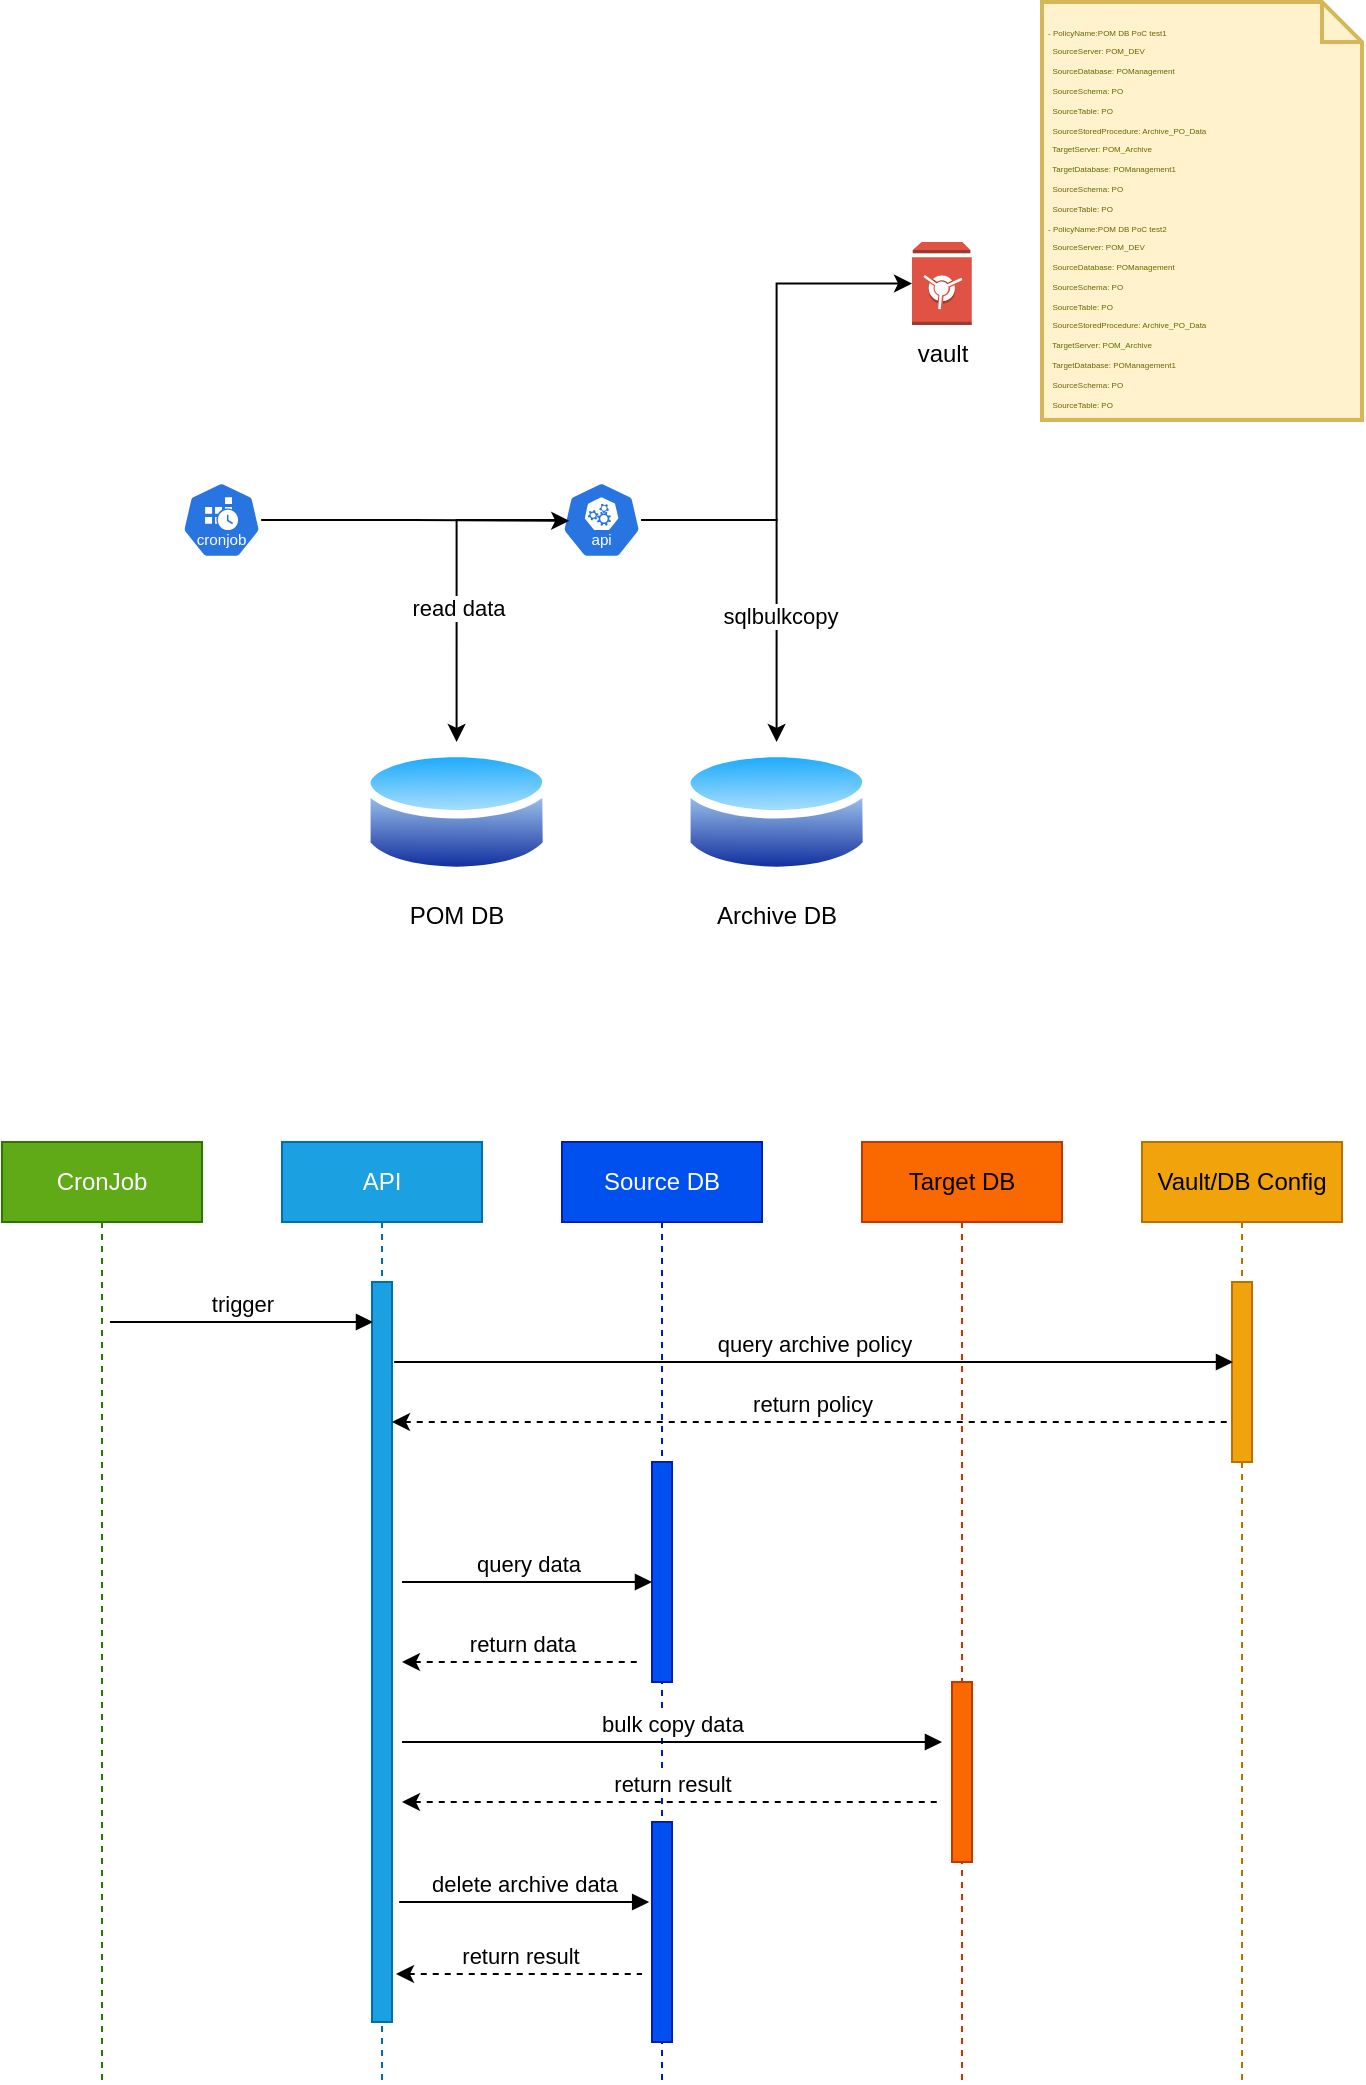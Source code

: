 <mxfile version="26.0.16">
  <diagram name="Page-1" id="eNsGda5qm_5_mq_R6bHS">
    <mxGraphModel dx="988" dy="1692" grid="1" gridSize="10" guides="1" tooltips="1" connect="1" arrows="1" fold="1" page="1" pageScale="1" pageWidth="827" pageHeight="1169" math="0" shadow="0">
      <root>
        <mxCell id="0" />
        <mxCell id="1" parent="0" />
        <mxCell id="yhK1gvrLa2TBpqXnLQNI-1" value="" style="aspect=fixed;sketch=0;html=1;dashed=0;whitespace=wrap;verticalLabelPosition=bottom;verticalAlign=top;fillColor=#2875E2;strokeColor=#ffffff;points=[[0.005,0.63,0],[0.1,0.2,0],[0.9,0.2,0],[0.5,0,0],[0.995,0.63,0],[0.72,0.99,0],[0.5,1,0],[0.28,0.99,0]];shape=mxgraph.kubernetes.icon2;kubernetesLabel=1;prIcon=cronjob" vertex="1" parent="1">
          <mxGeometry x="120" y="230" width="39.58" height="38" as="geometry" />
        </mxCell>
        <mxCell id="yhK1gvrLa2TBpqXnLQNI-10" style="edgeStyle=orthogonalEdgeStyle;rounded=0;orthogonalLoop=1;jettySize=auto;html=1;" edge="1" parent="1" source="yhK1gvrLa2TBpqXnLQNI-2" target="yhK1gvrLa2TBpqXnLQNI-5">
          <mxGeometry relative="1" as="geometry" />
        </mxCell>
        <mxCell id="yhK1gvrLa2TBpqXnLQNI-13" value="read data" style="edgeLabel;html=1;align=center;verticalAlign=middle;resizable=0;points=[];" vertex="1" connectable="0" parent="yhK1gvrLa2TBpqXnLQNI-10">
          <mxGeometry x="0.17" relative="1" as="geometry">
            <mxPoint as="offset" />
          </mxGeometry>
        </mxCell>
        <mxCell id="yhK1gvrLa2TBpqXnLQNI-11" style="edgeStyle=orthogonalEdgeStyle;rounded=0;orthogonalLoop=1;jettySize=auto;html=1;" edge="1" parent="1" source="yhK1gvrLa2TBpqXnLQNI-2" target="yhK1gvrLa2TBpqXnLQNI-6">
          <mxGeometry relative="1" as="geometry" />
        </mxCell>
        <mxCell id="yhK1gvrLa2TBpqXnLQNI-12" value="sqlbulkcopy" style="edgeLabel;html=1;align=center;verticalAlign=middle;resizable=0;points=[];" vertex="1" connectable="0" parent="yhK1gvrLa2TBpqXnLQNI-11">
          <mxGeometry x="0.288" y="1" relative="1" as="geometry">
            <mxPoint as="offset" />
          </mxGeometry>
        </mxCell>
        <mxCell id="yhK1gvrLa2TBpqXnLQNI-2" value="" style="aspect=fixed;sketch=0;html=1;dashed=0;whitespace=wrap;verticalLabelPosition=bottom;verticalAlign=top;fillColor=#2875E2;strokeColor=#ffffff;points=[[0.005,0.63,0],[0.1,0.2,0],[0.9,0.2,0],[0.5,0,0],[0.995,0.63,0],[0.72,0.99,0],[0.5,1,0],[0.28,0.99,0]];shape=mxgraph.kubernetes.icon2;kubernetesLabel=1;prIcon=api" vertex="1" parent="1">
          <mxGeometry x="310" y="230" width="39.58" height="38" as="geometry" />
        </mxCell>
        <mxCell id="yhK1gvrLa2TBpqXnLQNI-3" value="vault" style="outlineConnect=0;dashed=0;verticalLabelPosition=bottom;verticalAlign=top;align=center;html=1;shape=mxgraph.aws3.vault;fillColor=#E05243;gradientColor=none;" vertex="1" parent="1">
          <mxGeometry x="485" y="110" width="29.88" height="41.5" as="geometry" />
        </mxCell>
        <mxCell id="yhK1gvrLa2TBpqXnLQNI-5" value="POM DB" style="image;aspect=fixed;perimeter=ellipsePerimeter;html=1;align=center;shadow=0;dashed=0;spacingTop=3;image=img/lib/active_directory/database.svg;" vertex="1" parent="1">
          <mxGeometry x="210" y="360" width="94.59" height="70" as="geometry" />
        </mxCell>
        <mxCell id="yhK1gvrLa2TBpqXnLQNI-6" value="Archive DB" style="image;aspect=fixed;perimeter=ellipsePerimeter;html=1;align=center;shadow=0;dashed=0;spacingTop=3;image=img/lib/active_directory/database.svg;" vertex="1" parent="1">
          <mxGeometry x="370" y="360" width="94.59" height="70" as="geometry" />
        </mxCell>
        <mxCell id="yhK1gvrLa2TBpqXnLQNI-7" style="edgeStyle=orthogonalEdgeStyle;rounded=0;orthogonalLoop=1;jettySize=auto;html=1;entryX=0.091;entryY=0.51;entryDx=0;entryDy=0;entryPerimeter=0;" edge="1" parent="1" source="yhK1gvrLa2TBpqXnLQNI-1" target="yhK1gvrLa2TBpqXnLQNI-2">
          <mxGeometry relative="1" as="geometry" />
        </mxCell>
        <mxCell id="yhK1gvrLa2TBpqXnLQNI-8" style="edgeStyle=orthogonalEdgeStyle;rounded=0;orthogonalLoop=1;jettySize=auto;html=1;entryX=0;entryY=0.5;entryDx=0;entryDy=0;entryPerimeter=0;" edge="1" parent="1" source="yhK1gvrLa2TBpqXnLQNI-2" target="yhK1gvrLa2TBpqXnLQNI-3">
          <mxGeometry relative="1" as="geometry">
            <mxPoint x="350" y="250" as="sourcePoint" />
          </mxGeometry>
        </mxCell>
        <mxCell id="yhK1gvrLa2TBpqXnLQNI-9" value="&lt;div style=&quot;line-height: 70%;&quot;&gt;&lt;div&gt;&lt;font style=&quot;font-size: 4px; line-height: 2.8px;&quot;&gt;- PolicyName:POM DB PoC test1&lt;/font&gt;&lt;/div&gt;&lt;div&gt;&lt;font style=&quot;font-size: 4px; line-height: 2.8px;&quot;&gt;&amp;nbsp; SourceServer: POM_DEV&lt;/font&gt;&lt;/div&gt;&lt;div&gt;&lt;font style=&quot;font-size: 4px; line-height: 2.8px;&quot;&gt;&amp;nbsp; SourceDatabase: POManagement&lt;/font&gt;&lt;/div&gt;&lt;div&gt;&lt;font style=&quot;font-size: 4px; line-height: 2.8px;&quot;&gt;&amp;nbsp; SourceSchema: PO&lt;/font&gt;&lt;/div&gt;&lt;div&gt;&lt;font style=&quot;font-size: 4px; line-height: 2.8px;&quot;&gt;&amp;nbsp; SourceTable: PO&lt;/font&gt;&lt;/div&gt;&lt;div&gt;&lt;font style=&quot;font-size: 4px; line-height: 2.8px;&quot;&gt;&amp;nbsp; SourceStoredProcedure: Archive_PO_Data&lt;/font&gt;&lt;/div&gt;&lt;div&gt;&lt;font style=&quot;font-size: 4px; line-height: 2.8px;&quot;&gt;&amp;nbsp; TargetServer: POM_Archive&lt;/font&gt;&lt;/div&gt;&lt;div&gt;&lt;font style=&quot;font-size: 4px; line-height: 2.8px;&quot;&gt;&amp;nbsp; TargetDatabase: POManagement1&lt;/font&gt;&lt;/div&gt;&lt;div&gt;&lt;font style=&quot;font-size: 4px; line-height: 2.8px;&quot;&gt;&amp;nbsp; SourceSchema: PO&lt;/font&gt;&lt;/div&gt;&lt;div&gt;&lt;font style=&quot;font-size: 4px; line-height: 2.8px;&quot;&gt;&amp;nbsp; SourceTable: PO&lt;/font&gt;&lt;/div&gt;&lt;div&gt;&lt;font style=&quot;font-size: 4px; line-height: 2.8px;&quot;&gt;- PolicyName:POM DB PoC test2&lt;/font&gt;&lt;/div&gt;&lt;div&gt;&lt;font style=&quot;font-size: 4px; line-height: 2.8px;&quot;&gt;&amp;nbsp; SourceServer: POM_DEV&lt;/font&gt;&lt;/div&gt;&lt;div&gt;&lt;font style=&quot;font-size: 4px; line-height: 2.8px;&quot;&gt;&amp;nbsp; SourceDatabase: POManagement&lt;/font&gt;&lt;/div&gt;&lt;div&gt;&lt;font style=&quot;font-size: 4px; line-height: 2.8px;&quot;&gt;&amp;nbsp; SourceSchema: PO&lt;/font&gt;&lt;/div&gt;&lt;div&gt;&lt;font style=&quot;font-size: 4px; line-height: 2.8px;&quot;&gt;&amp;nbsp; SourceTable: PO&lt;/font&gt;&lt;/div&gt;&lt;div&gt;&lt;font style=&quot;font-size: 4px; line-height: 2.8px;&quot;&gt;&amp;nbsp; SourceStoredProcedure: Archive_PO_Data&lt;/font&gt;&lt;/div&gt;&lt;div&gt;&lt;font style=&quot;font-size: 4px; line-height: 2.8px;&quot;&gt;&amp;nbsp; TargetServer: POM_Archive&lt;/font&gt;&lt;/div&gt;&lt;div&gt;&lt;font style=&quot;font-size: 4px; line-height: 2.8px;&quot;&gt;&amp;nbsp; TargetDatabase: POManagement1&lt;/font&gt;&lt;/div&gt;&lt;div&gt;&lt;font style=&quot;font-size: 4px; line-height: 2.8px;&quot;&gt;&amp;nbsp; SourceSchema: PO&lt;/font&gt;&lt;/div&gt;&lt;div&gt;&lt;font style=&quot;font-size: 4px; line-height: 2.8px;&quot;&gt;&amp;nbsp; SourceTable: PO&lt;/font&gt;&lt;/div&gt;&lt;/div&gt;" style="shape=note;strokeWidth=2;fontSize=14;size=20;whiteSpace=wrap;html=1;fillColor=#fff2cc;strokeColor=#d6b656;fontColor=#666600;align=left;verticalAlign=middle;spacing=3;labelPosition=center;verticalLabelPosition=middle;" vertex="1" parent="1">
          <mxGeometry x="550" y="-10" width="160" height="209" as="geometry" />
        </mxCell>
        <mxCell id="yhK1gvrLa2TBpqXnLQNI-32" value="CronJob" style="shape=umlLifeline;perimeter=lifelinePerimeter;whiteSpace=wrap;html=1;container=1;dropTarget=0;collapsible=0;recursiveResize=0;outlineConnect=0;portConstraint=eastwest;newEdgeStyle={&quot;edgeStyle&quot;:&quot;elbowEdgeStyle&quot;,&quot;elbow&quot;:&quot;vertical&quot;,&quot;curved&quot;:0,&quot;rounded&quot;:0};fillColor=#60a917;fontColor=#ffffff;strokeColor=#2D7600;" vertex="1" parent="1">
          <mxGeometry x="30" y="560" width="100" height="470" as="geometry" />
        </mxCell>
        <mxCell id="yhK1gvrLa2TBpqXnLQNI-33" value="API" style="shape=umlLifeline;perimeter=lifelinePerimeter;whiteSpace=wrap;html=1;container=1;dropTarget=0;collapsible=0;recursiveResize=0;outlineConnect=0;portConstraint=eastwest;newEdgeStyle={&quot;edgeStyle&quot;:&quot;elbowEdgeStyle&quot;,&quot;elbow&quot;:&quot;vertical&quot;,&quot;curved&quot;:0,&quot;rounded&quot;:0};fillColor=#1ba1e2;fontColor=#ffffff;strokeColor=#006EAF;" vertex="1" parent="1">
          <mxGeometry x="170" y="560" width="100" height="470" as="geometry" />
        </mxCell>
        <mxCell id="yhK1gvrLa2TBpqXnLQNI-39" value="" style="html=1;points=[[0,0,0,0,5],[0,1,0,0,-5],[1,0,0,0,5],[1,1,0,0,-5]];perimeter=orthogonalPerimeter;outlineConnect=0;targetShapes=umlLifeline;portConstraint=eastwest;newEdgeStyle={&quot;curved&quot;:0,&quot;rounded&quot;:0};fillColor=#1ba1e2;fontColor=#ffffff;strokeColor=#006EAF;" vertex="1" parent="yhK1gvrLa2TBpqXnLQNI-33">
          <mxGeometry x="45" y="70" width="10" height="370" as="geometry" />
        </mxCell>
        <mxCell id="yhK1gvrLa2TBpqXnLQNI-34" value="Source DB" style="shape=umlLifeline;perimeter=lifelinePerimeter;whiteSpace=wrap;html=1;container=1;dropTarget=0;collapsible=0;recursiveResize=0;outlineConnect=0;portConstraint=eastwest;newEdgeStyle={&quot;edgeStyle&quot;:&quot;elbowEdgeStyle&quot;,&quot;elbow&quot;:&quot;vertical&quot;,&quot;curved&quot;:0,&quot;rounded&quot;:0};fillColor=#0050ef;fontColor=#ffffff;strokeColor=#001DBC;" vertex="1" parent="1">
          <mxGeometry x="310" y="560" width="100" height="470" as="geometry" />
        </mxCell>
        <mxCell id="yhK1gvrLa2TBpqXnLQNI-41" value="" style="html=1;points=[[0,0,0,0,5],[0,1,0,0,-5],[1,0,0,0,5],[1,1,0,0,-5]];perimeter=orthogonalPerimeter;outlineConnect=0;targetShapes=umlLifeline;portConstraint=eastwest;newEdgeStyle={&quot;curved&quot;:0,&quot;rounded&quot;:0};fillColor=#0050ef;fontColor=#ffffff;strokeColor=#001DBC;" vertex="1" parent="yhK1gvrLa2TBpqXnLQNI-34">
          <mxGeometry x="45" y="160" width="10" height="110" as="geometry" />
        </mxCell>
        <mxCell id="yhK1gvrLa2TBpqXnLQNI-48" value="" style="html=1;points=[[0,0,0,0,5],[0,1,0,0,-5],[1,0,0,0,5],[1,1,0,0,-5]];perimeter=orthogonalPerimeter;outlineConnect=0;targetShapes=umlLifeline;portConstraint=eastwest;newEdgeStyle={&quot;curved&quot;:0,&quot;rounded&quot;:0};fillColor=#0050ef;fontColor=#ffffff;strokeColor=#001DBC;" vertex="1" parent="yhK1gvrLa2TBpqXnLQNI-34">
          <mxGeometry x="45" y="340" width="10" height="110" as="geometry" />
        </mxCell>
        <mxCell id="yhK1gvrLa2TBpqXnLQNI-35" value="Target DB" style="shape=umlLifeline;perimeter=lifelinePerimeter;whiteSpace=wrap;html=1;container=1;dropTarget=0;collapsible=0;recursiveResize=0;outlineConnect=0;portConstraint=eastwest;newEdgeStyle={&quot;edgeStyle&quot;:&quot;elbowEdgeStyle&quot;,&quot;elbow&quot;:&quot;vertical&quot;,&quot;curved&quot;:0,&quot;rounded&quot;:0};fillColor=#fa6800;fontColor=#000000;strokeColor=#C73500;" vertex="1" parent="1">
          <mxGeometry x="460" y="560" width="100" height="470" as="geometry" />
        </mxCell>
        <mxCell id="yhK1gvrLa2TBpqXnLQNI-42" value="" style="html=1;points=[[0,0,0,0,5],[0,1,0,0,-5],[1,0,0,0,5],[1,1,0,0,-5]];perimeter=orthogonalPerimeter;outlineConnect=0;targetShapes=umlLifeline;portConstraint=eastwest;newEdgeStyle={&quot;curved&quot;:0,&quot;rounded&quot;:0};fillColor=#fa6800;fontColor=#000000;strokeColor=#C73500;" vertex="1" parent="yhK1gvrLa2TBpqXnLQNI-35">
          <mxGeometry x="45" y="270" width="10" height="90" as="geometry" />
        </mxCell>
        <mxCell id="yhK1gvrLa2TBpqXnLQNI-36" value="Vault/DB Config" style="shape=umlLifeline;perimeter=lifelinePerimeter;whiteSpace=wrap;html=1;container=1;dropTarget=0;collapsible=0;recursiveResize=0;outlineConnect=0;portConstraint=eastwest;newEdgeStyle={&quot;edgeStyle&quot;:&quot;elbowEdgeStyle&quot;,&quot;elbow&quot;:&quot;vertical&quot;,&quot;curved&quot;:0,&quot;rounded&quot;:0};fillColor=#f0a30a;fontColor=#000000;strokeColor=#BD7000;" vertex="1" parent="1">
          <mxGeometry x="600" y="560" width="100" height="470" as="geometry" />
        </mxCell>
        <mxCell id="yhK1gvrLa2TBpqXnLQNI-40" value="" style="html=1;points=[[0,0,0,0,5],[0,1,0,0,-5],[1,0,0,0,5],[1,1,0,0,-5]];perimeter=orthogonalPerimeter;outlineConnect=0;targetShapes=umlLifeline;portConstraint=eastwest;newEdgeStyle={&quot;curved&quot;:0,&quot;rounded&quot;:0};fillColor=#f0a30a;fontColor=#000000;strokeColor=#BD7000;" vertex="1" parent="yhK1gvrLa2TBpqXnLQNI-36">
          <mxGeometry x="45" y="70" width="10" height="90" as="geometry" />
        </mxCell>
        <mxCell id="yhK1gvrLa2TBpqXnLQNI-37" value="trigger" style="html=1;verticalAlign=bottom;endArrow=block;curved=0;rounded=0;" edge="1" parent="1">
          <mxGeometry width="80" relative="1" as="geometry">
            <mxPoint x="84" y="650" as="sourcePoint" />
            <mxPoint x="215.5" y="650" as="targetPoint" />
          </mxGeometry>
        </mxCell>
        <mxCell id="yhK1gvrLa2TBpqXnLQNI-38" value="query archive policy" style="html=1;verticalAlign=bottom;endArrow=block;curved=0;rounded=0;" edge="1" parent="1">
          <mxGeometry width="80" relative="1" as="geometry">
            <mxPoint x="226.08" y="670" as="sourcePoint" />
            <mxPoint x="645.5" y="670" as="targetPoint" />
          </mxGeometry>
        </mxCell>
        <mxCell id="yhK1gvrLa2TBpqXnLQNI-43" value="return policy" style="html=1;verticalAlign=bottom;endArrow=none;curved=0;rounded=0;startFill=1;startArrow=classic;dashed=1;" edge="1" parent="1">
          <mxGeometry width="80" relative="1" as="geometry">
            <mxPoint x="225" y="700" as="sourcePoint" />
            <mxPoint x="644.92" y="700" as="targetPoint" />
          </mxGeometry>
        </mxCell>
        <mxCell id="yhK1gvrLa2TBpqXnLQNI-44" value="query data" style="html=1;verticalAlign=bottom;endArrow=block;curved=0;rounded=0;" edge="1" parent="1" target="yhK1gvrLa2TBpqXnLQNI-41">
          <mxGeometry width="80" relative="1" as="geometry">
            <mxPoint x="230" y="780" as="sourcePoint" />
            <mxPoint x="350" y="780" as="targetPoint" />
          </mxGeometry>
        </mxCell>
        <mxCell id="yhK1gvrLa2TBpqXnLQNI-45" value="return data" style="html=1;verticalAlign=bottom;endArrow=none;curved=0;rounded=0;startFill=1;startArrow=classic;dashed=1;" edge="1" parent="1">
          <mxGeometry width="80" relative="1" as="geometry">
            <mxPoint x="230" y="820" as="sourcePoint" />
            <mxPoint x="350" y="820" as="targetPoint" />
          </mxGeometry>
        </mxCell>
        <mxCell id="yhK1gvrLa2TBpqXnLQNI-46" value="bulk copy data" style="html=1;verticalAlign=bottom;endArrow=block;curved=0;rounded=0;" edge="1" parent="1">
          <mxGeometry width="80" relative="1" as="geometry">
            <mxPoint x="230" y="860" as="sourcePoint" />
            <mxPoint x="500" y="860" as="targetPoint" />
          </mxGeometry>
        </mxCell>
        <mxCell id="yhK1gvrLa2TBpqXnLQNI-47" value="return result" style="html=1;verticalAlign=bottom;endArrow=none;curved=0;rounded=0;startFill=1;startArrow=classic;dashed=1;" edge="1" parent="1">
          <mxGeometry width="80" relative="1" as="geometry">
            <mxPoint x="230" y="890" as="sourcePoint" />
            <mxPoint x="500" y="890" as="targetPoint" />
          </mxGeometry>
        </mxCell>
        <mxCell id="yhK1gvrLa2TBpqXnLQNI-49" value="delete archive data" style="html=1;verticalAlign=bottom;endArrow=block;curved=0;rounded=0;" edge="1" parent="1">
          <mxGeometry width="80" relative="1" as="geometry">
            <mxPoint x="228.58" y="940" as="sourcePoint" />
            <mxPoint x="353.58" y="940" as="targetPoint" />
          </mxGeometry>
        </mxCell>
        <mxCell id="yhK1gvrLa2TBpqXnLQNI-50" value="return result" style="html=1;verticalAlign=bottom;endArrow=none;curved=0;rounded=0;startFill=1;startArrow=classic;dashed=1;" edge="1" parent="1">
          <mxGeometry width="80" relative="1" as="geometry">
            <mxPoint x="227" y="976" as="sourcePoint" />
            <mxPoint x="350" y="976" as="targetPoint" />
          </mxGeometry>
        </mxCell>
      </root>
    </mxGraphModel>
  </diagram>
</mxfile>
